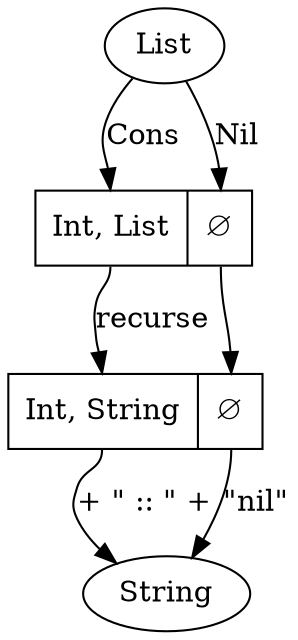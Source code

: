 digraph {
    List[class="disabled"]
    ListStruct[shape=record label="<cons> Int, List| <nil> ∅" class="disabled"]
    ListStruct2[shape=record label="<cons> Int, String| <nil> ∅" class="disabled"]
    String[class="disabled"]

    List             -> ListStruct:cons [class="pattern,disabled" label=Cons]
    List             -> ListStruct:nil [class="pattern,disabled" label=Nil]
    ListStruct:cons  -> ListStruct2:cons [label=recurse class="disabled"]
    ListStruct:nil   -> ListStruct2:nil[class="disabled"]
    ListStruct2:cons -> String[label="+ \" :: \" +" class="disabled"]
    ListStruct2:nil  -> String[label="\"nil\""]
}
